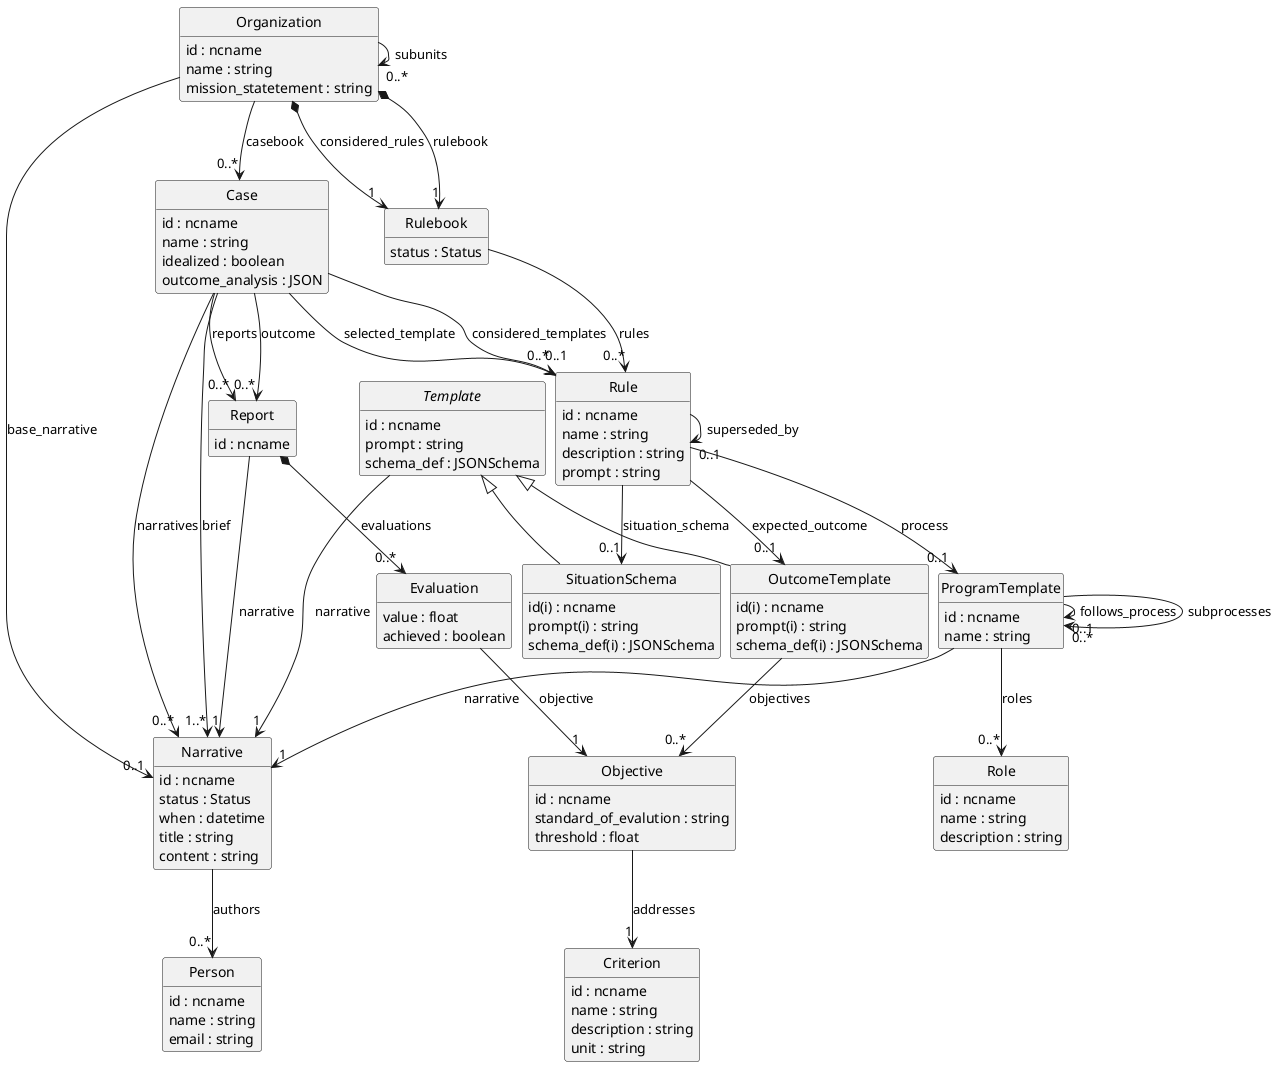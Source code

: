 @startuml
skinparam nodesep 10
hide circle
hide empty members
abstract "Template" [[{A schema that can be applied to a story}]] {
    {field} id : ncname  
    {field} prompt : string  
    {field} schema_def : JSONSchema  
}
class "Narrative" [[{A narrative description of either a concrete or abstracted Case or ProgramTemplate. There can be many narratives.}]] {
    {field} id : ncname  
    {field} status : Status  
    {field} when : datetime  
    {field} title : string  
    {field} content : string  
}
class "SituationSchema" [[{None}]] {
    {field} id(i) : ncname  
    {field} prompt(i) : string  
    {field} schema_def(i) : JSONSchema  
}
class "OutcomeTemplate" [[{A template that describes a category of outcome we expect at the end of a ProcessTemplate, and especially the criteria we intend to measure at the end of the process.}]] {
    {field} id(i) : ncname  
    {field} prompt(i) : string  
    {field} schema_def(i) : JSONSchema  
}
"Template" --> "1" "Narrative" : "narrative"
"Template" ^-- "SituationSchema"
"Template" ^-- "OutcomeTemplate"
class "Rule" [[{The template that describes an entry in our best practice workbook, consisting of an (abstracted) situation we try to solve, and the process we intend to use to solve it.}]] {
    {field} id : ncname  
    {field} name : string  
    {field} description : string  
    {field} prompt : string  
}
"Rule" --> "0..1" "SituationSchema" : "situation_schema"
class "Rulebook" [[{A set of rules}]] {
    {field} status : Status  
}
class "Organization" [[{An organization where persons work}]] {
    {field} id : ncname  
    {field} name : string  
    {field} mission_statetement : string  
}
"Rulebook" --> "0..*" "Rule" : "rules"
"Organization" *--> "1" "Rulebook" : "considered_rules"
"Organization" *--> "1" "Rulebook" : "rulebook"
class "ProgramTemplate" [[{The actual process we will use to solve a given problem.}]] {
    {field} id : ncname  
    {field} name : string  
}
class "Case" [[{The narrative description of an individual work unit we have solved or intend to solve.}]] {
    {field} id : ncname  
    {field} name : string  
    {field} idealized : boolean  
    {field} outcome_analysis : JSON  
}
"Rule" --> "0..1" "Rule" : "superseded_by"
"Rule" --> "0..1" "OutcomeTemplate" : "expected_outcome"
"Rule" --> "0..1" "ProgramTemplate" : "process"
"Case" --> "0..*" "Rule" : "considered_templates"
"Case" --> "0..1" "Rule" : "selected_template"
class "Role" [[{A process involves certain actors playing certain roles in the process. This describes the roles.}]] {
    {field} id : ncname  
    {field} name : string  
    {field} description : string  
}
"ProgramTemplate" --> "0..*" "Role" : "roles"
class "Report" [[{A report contains a narrative and evaluations}]] {
    {field} id : ncname  
}
class "Evaluation" [[{The evaluation of an outcome with respect to one of the Program's Criteria}]] {
    {field} value : float  
    {field} achieved : boolean  
}
"Report" *--> "0..*" "Evaluation" : "evaluations"
"Report" --> "1" "Narrative" : "narrative"
"Case" --> "0..*" "Report" : "outcome"
"Case" --> "0..*" "Report" : "reports"
"ProgramTemplate" --> "0..1" "ProgramTemplate" : "follows_process"
"ProgramTemplate" --> "0..*" "ProgramTemplate" : "subprocesses"
"ProgramTemplate" --> "1" "Narrative" : "narrative"
class "Person" [[{A person involved in a process}]] {
    {field} id : ncname  
    {field} name : string  
    {field} email : string  
}
"Narrative" --> "0..*" "Person" : "authors"
class "Objective" [[{None}]] {
    {field} id : ncname  
    {field} standard_of_evalution : string  
    {field} threshold : float  
}
"OutcomeTemplate" --> "0..*" "Objective" : "objectives"
"Organization" --> "0..*" "Case" : "casebook"
"Organization" --> "0..*" "Organization" : "subunits"
"Organization" --> "0..1" "Narrative" : "base_narrative"
class "Criterion" [[{A description of a criterion by which outcomes will be evaluated. E.g. A KPI is a Criterion.}]] {
    {field} id : ncname  
    {field} name : string  
    {field} description : string  
    {field} unit : string  
}
"Objective" --> "1" "Criterion" : "addresses"
"Evaluation" --> "1" "Objective" : "objective"
"Case" --> "1..*" "Narrative" : "brief"
"Case" --> "0..*" "Narrative" : "narratives"
@enduml
